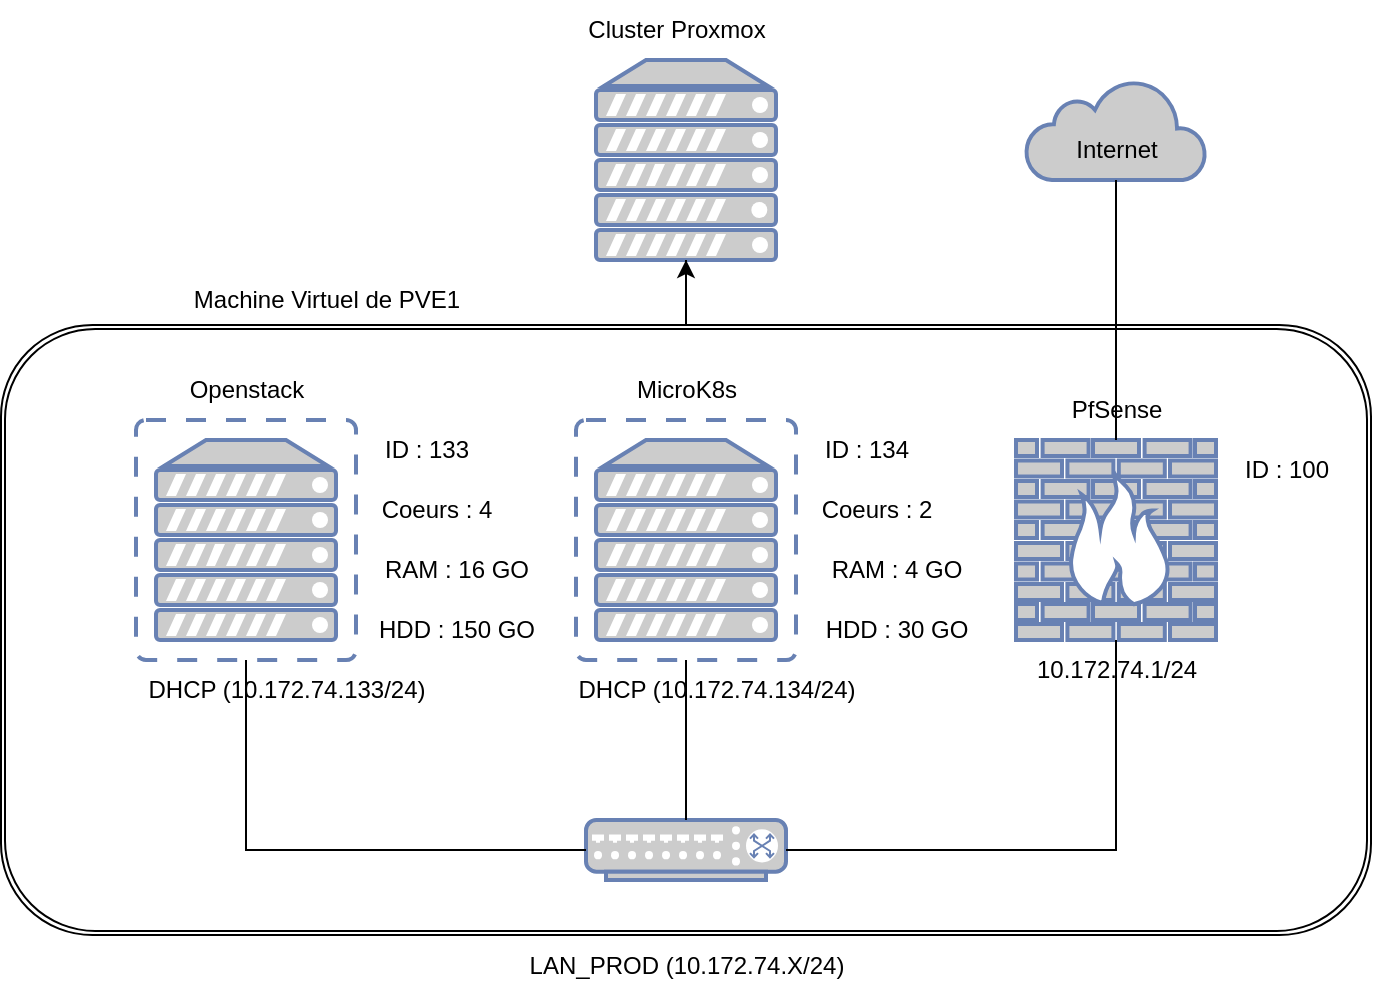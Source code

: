 <mxfile version="24.2.5" type="device">
  <diagram name="Page-1" id="bfe91b75-5d2c-26a0-9c1d-138518896778">
    <mxGraphModel dx="983" dy="861" grid="1" gridSize="10" guides="1" tooltips="1" connect="1" arrows="1" fold="1" page="1" pageScale="1" pageWidth="1100" pageHeight="850" background="#ffffff" math="0" shadow="0">
      <root>
        <mxCell id="0" />
        <mxCell id="1" parent="0" />
        <mxCell id="RV_iibHMH-iClOUSCZ5A-1" value="" style="fontColor=#0066CC;verticalAlign=top;verticalLabelPosition=bottom;labelPosition=center;align=center;html=1;outlineConnect=0;fillColor=#CCCCCC;strokeColor=#6881B3;gradientColor=none;gradientDirection=north;strokeWidth=2;shape=mxgraph.networks.server;" parent="1" vertex="1">
          <mxGeometry x="510" y="60" width="90" height="100" as="geometry" />
        </mxCell>
        <mxCell id="RV_iibHMH-iClOUSCZ5A-3" value="" style="shape=ext;double=1;rounded=1;whiteSpace=wrap;html=1;fillColor=#ffffff;strokeColor=#000000;" parent="1" vertex="1">
          <mxGeometry x="212.5" y="192.5" width="685" height="305" as="geometry" />
        </mxCell>
        <mxCell id="RV_iibHMH-iClOUSCZ5A-5" value="" style="fontColor=#0066CC;verticalAlign=top;verticalLabelPosition=bottom;labelPosition=center;align=center;html=1;outlineConnect=0;fillColor=#CCCCCC;strokeColor=#6881B3;gradientColor=none;gradientDirection=north;strokeWidth=2;shape=mxgraph.networks.virtual_server;" parent="1" vertex="1">
          <mxGeometry x="500" y="240" width="110" height="120" as="geometry" />
        </mxCell>
        <mxCell id="RV_iibHMH-iClOUSCZ5A-6" style="edgeStyle=orthogonalEdgeStyle;rounded=0;orthogonalLoop=1;jettySize=auto;html=1;exitX=0.5;exitY=0;exitDx=0;exitDy=0;entryX=0.5;entryY=1;entryDx=0;entryDy=0;entryPerimeter=0;" parent="1" source="RV_iibHMH-iClOUSCZ5A-3" target="RV_iibHMH-iClOUSCZ5A-1" edge="1">
          <mxGeometry relative="1" as="geometry" />
        </mxCell>
        <mxCell id="RV_iibHMH-iClOUSCZ5A-7" style="edgeStyle=orthogonalEdgeStyle;rounded=0;orthogonalLoop=1;jettySize=auto;html=1;exitX=0.5;exitY=0;exitDx=0;exitDy=0;entryX=0.5;entryY=1;entryDx=0;entryDy=0;entryPerimeter=0;strokeColor=#000000;endArrow=none;endFill=0;" parent="1" source="RV_iibHMH-iClOUSCZ5A-3" target="RV_iibHMH-iClOUSCZ5A-1" edge="1">
          <mxGeometry relative="1" as="geometry" />
        </mxCell>
        <mxCell id="RV_iibHMH-iClOUSCZ5A-10" value="&lt;font color=&quot;#000000&quot;&gt;MicroK8s&lt;/font&gt;" style="text;html=1;align=center;verticalAlign=middle;resizable=0;points=[];autosize=1;strokeColor=none;fillColor=none;" parent="1" vertex="1">
          <mxGeometry x="520" y="210" width="70" height="30" as="geometry" />
        </mxCell>
        <mxCell id="RV_iibHMH-iClOUSCZ5A-11" value="&lt;font color=&quot;#000000&quot;&gt;Cluster Proxmox&lt;/font&gt;" style="text;html=1;align=center;verticalAlign=middle;resizable=0;points=[];autosize=1;strokeColor=none;fillColor=none;" parent="1" vertex="1">
          <mxGeometry x="495" y="30" width="110" height="30" as="geometry" />
        </mxCell>
        <mxCell id="RV_iibHMH-iClOUSCZ5A-12" value="&lt;font color=&quot;#000000&quot;&gt;Machine Virtuel de PVE1&lt;/font&gt;" style="text;html=1;align=center;verticalAlign=middle;resizable=0;points=[];autosize=1;strokeColor=none;fillColor=none;" parent="1" vertex="1">
          <mxGeometry x="295" y="165" width="160" height="30" as="geometry" />
        </mxCell>
        <mxCell id="RV_iibHMH-iClOUSCZ5A-13" value="&lt;font color=&quot;#000000&quot;&gt;ID : 134&lt;/font&gt;&lt;span style=&quot;color: rgba(0, 0, 0, 0); font-family: monospace; font-size: 0px; text-align: start;&quot;&gt;%3CmxGraphModel%3E%3Croot%3E%3CmxCell%20id%3D%220%22%2F%3E%3CmxCell%20id%3D%221%22%20parent%3D%220%22%2F%3E%3CmxCell%20id%3D%222%22%20value%3D%22%26lt%3Bfont%20color%3D%26quot%3B%23000000%26quot%3B%26gt%3BPVE1%26lt%3B%2Ffont%26gt%3B%22%20style%3D%22text%3Bhtml%3D1%3Balign%3Dcenter%3BverticalAlign%3Dmiddle%3Bresizable%3D0%3Bpoints%3D%5B%5D%3Bautosize%3D1%3BstrokeColor%3Dnone%3BfillColor%3Dnone%3B%22%20vertex%3D%221%22%20parent%3D%221%22%3E%3CmxGeometry%20x%3D%22525%22%20y%3D%2230%22%20width%3D%2250%22%20height%3D%2230%22%20as%3D%22geometry%22%2F%3E%3C%2FmxCell%3E%3C%2Froot%3E%3C%2FmxGraphModel%3E&lt;/span&gt;" style="text;html=1;align=center;verticalAlign=middle;resizable=0;points=[];autosize=1;strokeColor=none;fillColor=none;" parent="1" vertex="1">
          <mxGeometry x="610" y="240" width="70" height="30" as="geometry" />
        </mxCell>
        <mxCell id="RV_iibHMH-iClOUSCZ5A-16" value="&lt;font color=&quot;#000000&quot;&gt;Coeurs : 2&lt;/font&gt;&lt;span style=&quot;color: rgba(0, 0, 0, 0); font-family: monospace; font-size: 0px; text-align: start;&quot;&gt;%3CmxGraphModel%3E%3Croot%3E%3CmxCell%20id%3D%220%22%2F%3E%3CmxCell%20id%3D%221%22%20parent%3D%220%22%2F%3E%3CmxCell%20id%3D%222%22%20value%3D%22%26lt%3Bfont%20color%3D%26quot%3B%23000000%26quot%3B%26gt%3BPVE1%26lt%3B%2Ffont%26gt%3B%22%20style%3D%22text%3Bhtml%3D1%3Balign%3Dcenter%3BverticalAlign%3Dmiddle%3Bresizable%3D0%3Bpoints%3D%5B%5D%3Bautosize%3D1%3BstrokeColor%3Dnone%3BfillColor%3Dnone%3B%22%20vertex%3D%221%22%20parent%3D%221%22%3E%3CmxGeometry%20x%3D%22525%22%20y%3D%2230%22%20width%3D%2250%22%20height%3D%2230%22%20as%3D%22geometry%22%2F%3E%3C%2FmxCell%3E%3C%2Froot%3E%3C%2FmxGraphModel%3&lt;/span&gt;" style="text;html=1;align=center;verticalAlign=middle;resizable=0;points=[];autosize=1;strokeColor=none;fillColor=none;" parent="1" vertex="1">
          <mxGeometry x="610" y="270" width="80" height="30" as="geometry" />
        </mxCell>
        <mxCell id="RV_iibHMH-iClOUSCZ5A-18" value="&lt;font color=&quot;#000000&quot;&gt;RAM : 4 GO&lt;/font&gt;&lt;span style=&quot;color: rgba(0, 0, 0, 0); font-family: monospace; font-size: 0px; text-align: start;&quot;&gt;%3CmxGraphModel%3E%3Croot%3E%3CmxCell%20id%3D%220%22%2F%3E%3CmxCell%20id%3D%221%22%20parent%3D%220%22%2F%3E%3CmxCell%20id%3D%222%22%20value%3D%22%26lt%3Bfont%20color%3D%26quot%3B%23000000%26quot%3B%26gt%3BPVE1%26lt%3B%2Ffont%26gt%3B%22%20style%3D%22text%3Bhtml%3D1%3Balign%3Dcenter%3BverticalAlign%3Dmiddle%3Bresizable%3D0%3Bpoints%3D%5B%5D%3Bautosize%3D1%3BstrokeColor%3Dnone%3BfillColor%3Dnone%3B%22%20vertex%3D%221%22%20parent%3D%221%22%3E%3CmxGeometry%20x%3D%22525%22%20y%3D%2230%22%20width%3D%2250%22%20height%3D%2230%22%20as%3D%22geometry%22%2F%3E%3C%2FmxCell%3E%3C%2Froot%3E%3C%2FmxGraphModel%3&lt;/span&gt;" style="text;html=1;align=center;verticalAlign=middle;resizable=0;points=[];autosize=1;strokeColor=none;fillColor=none;" parent="1" vertex="1">
          <mxGeometry x="615" y="300" width="90" height="30" as="geometry" />
        </mxCell>
        <mxCell id="RV_iibHMH-iClOUSCZ5A-19" value="&lt;font color=&quot;#000000&quot;&gt;HDD : 30 GO&lt;/font&gt;&lt;span style=&quot;color: rgba(0, 0, 0, 0); font-family: monospace; font-size: 0px; text-align: start;&quot;&gt;%3CmxGraphModel%3E%3Croot%3E%3CmxCell%20id%3D%220%22%2F%3E%3CmxCell%20id%3D%221%22%20parent%3D%220%22%2F%3E%3CmxCell%20id%3D%222%22%20value%3D%22%26lt%3Bfont%20color%3D%26quot%3B%23000000%26quot%3B%26gt%3BPVE1%26lt%3B%2Ffont%26gt%3B%22%20style%3D%22text%3Bhtml%3D1%3Balign%3Dcenter%3BverticalAlign%3Dmiddle%3Bresizable%3D0%3Bpoints%3D%5B%5D%3Bautosize%3D1%3BstrokeColor%3Dnone%3BfillColor%3Dnone%3B%22%20vertex%3D%221%22%20parent%3D%221%22%3E%3CmxGeometry%20x%3D%22525%22%20y%3D%2230%22%20width%3D%2250%22%20height%3D%2230%22%20as%3D%22geometry%22%2F%3E%3C%2FmxCell%3E%3C%2Froot%3E%3C%2FmxGraphModel%3E&lt;/span&gt;" style="text;html=1;align=center;verticalAlign=middle;resizable=0;points=[];autosize=1;strokeColor=none;fillColor=none;" parent="1" vertex="1">
          <mxGeometry x="615" y="330" width="90" height="30" as="geometry" />
        </mxCell>
        <mxCell id="RV_iibHMH-iClOUSCZ5A-24" value="" style="fontColor=#0066CC;verticalAlign=top;verticalLabelPosition=bottom;labelPosition=center;align=center;html=1;outlineConnect=0;fillColor=#CCCCCC;strokeColor=#6881B3;gradientColor=none;gradientDirection=north;strokeWidth=2;shape=mxgraph.networks.virtual_server;" parent="1" vertex="1">
          <mxGeometry x="280" y="240" width="110" height="120" as="geometry" />
        </mxCell>
        <mxCell id="RV_iibHMH-iClOUSCZ5A-25" value="&lt;font color=&quot;#000000&quot;&gt;Openstack&lt;/font&gt;" style="text;html=1;align=center;verticalAlign=middle;resizable=0;points=[];autosize=1;strokeColor=none;fillColor=none;" parent="1" vertex="1">
          <mxGeometry x="295" y="210" width="80" height="30" as="geometry" />
        </mxCell>
        <mxCell id="RV_iibHMH-iClOUSCZ5A-26" value="&lt;font color=&quot;#000000&quot;&gt;ID : 133&lt;/font&gt;&lt;span style=&quot;color: rgba(0, 0, 0, 0); font-family: monospace; font-size: 0px; text-align: start;&quot;&gt;%3CmxGraphModel%3E%3Croot%3E%3CmxCell%20id%3D%220%22%2F%3E%3CmxCell%20id%3D%221%22%20parent%3D%220%22%2F%3E%3CmxCell%20id%3D%222%22%20value%3D%22%26lt%3Bfont%20color%3D%26quot%3B%23000000%26quot%3B%26gt%3BPVE1%26lt%3B%2Ffont%26gt%3B%22%20style%3D%22text%3Bhtml%3D1%3Balign%3Dcenter%3BverticalAlign%3Dmiddle%3Bresizable%3D0%3Bpoints%3D%5B%5D%3Bautosize%3D1%3BstrokeColor%3Dnone%3BfillColor%3Dnone%3B%22%20vertex%3D%221%22%20parent%3D%221%22%3E%3CmxGeometry%20x%3D%22525%22%20y%3D%2230%22%20width%3D%2250%22%20height%3D%2230%22%20as%3D%22geometry%22%2F%3E%3C%2FmxCell%3E%3C%2Froot%3E%3C%2FmxGraphModel%3E&lt;/span&gt;" style="text;html=1;align=center;verticalAlign=middle;resizable=0;points=[];autosize=1;strokeColor=none;fillColor=none;" parent="1" vertex="1">
          <mxGeometry x="390" y="240" width="70" height="30" as="geometry" />
        </mxCell>
        <mxCell id="RV_iibHMH-iClOUSCZ5A-27" value="&lt;font color=&quot;#000000&quot;&gt;Coeurs : 4&lt;/font&gt;&lt;span style=&quot;color: rgba(0, 0, 0, 0); font-family: monospace; font-size: 0px; text-align: start;&quot;&gt;%3CmxGraphModel%3E%3Croot%3E%3CmxCell%20id%3D%220%22%2F%3E%3CmxCell%20id%3D%221%22%20parent%3D%220%22%2F%3E%3CmxCell%20id%3D%222%22%20value%3D%22%26lt%3Bfont%20color%3D%26quot%3B%23000000%26quot%3B%26gt%3BPVE1%26lt%3B%2Ffont%26gt%3B%22%20style%3D%22text%3Bhtml%3D1%3Balign%3Dcenter%3BverticalAlign%3Dmiddle%3Bresizable%3D0%3Bpoints%3D%5B%5D%3Bautosize%3D1%3BstrokeColor%3Dnone%3BfillColor%3Dnone%3B%22%20vertex%3D%221%22%20parent%3D%221%22%3E%3CmxGeometry%20x%3D%22525%22%20y%3D%2230%22%20width%3D%2250%22%20height%3D%2230%22%20as%3D%22geometry%22%2F%3E%3C%2FmxCell%3E%3C%2Froot%3E%3C%2FmxGraphModel%3E&lt;/span&gt;" style="text;html=1;align=center;verticalAlign=middle;resizable=0;points=[];autosize=1;strokeColor=none;fillColor=none;" parent="1" vertex="1">
          <mxGeometry x="390" y="270" width="80" height="30" as="geometry" />
        </mxCell>
        <mxCell id="RV_iibHMH-iClOUSCZ5A-28" value="&lt;font color=&quot;#000000&quot;&gt;RAM : 16 GO&lt;/font&gt;&lt;span style=&quot;color: rgba(0, 0, 0, 0); font-family: monospace; font-size: 0px; text-align: start;&quot;&gt;%3CmxGraphModel%3E%3Croot%3E%3CmxCell%20id%3D%220%22%2F%3E%3CmxCell%20id%3D%221%22%20parent%3D%220%22%2F%3E%3CmxCell%20id%3D%222%22%20value%3D%22%26lt%3Bfont%20color%3D%26quot%3B%23000000%26quot%3B%26gt%3BPVE1%26lt%3B%2Ffont%26gt%3B%22%20style%3D%22text%3Bhtml%3D1%3Balign%3Dcenter%3BverticalAlign%3Dmiddle%3Bresizable%3D0%3Bpoints%3D%5B%5D%3Bautosize%3D1%3BstrokeColor%3Dnone%3BfillColor%3Dnone%3B%22%20vertex%3D%221%22%20parent%3D%221%22%3E%3CmxGeometry%20x%3D%22525%22%20y%3D%2230%22%20width%3D%2250%22%20height%3D%2230%22%20as%3D%22geometry%22%2F%3E%3C%2FmxCell%3E%3C%2Froot%3E%3C%2FmxGraphModel%3E&lt;/span&gt;" style="text;html=1;align=center;verticalAlign=middle;resizable=0;points=[];autosize=1;strokeColor=none;fillColor=none;" parent="1" vertex="1">
          <mxGeometry x="390" y="300" width="100" height="30" as="geometry" />
        </mxCell>
        <mxCell id="RV_iibHMH-iClOUSCZ5A-29" value="&lt;font color=&quot;#000000&quot;&gt;HDD : 150 GO&lt;/font&gt;&lt;span style=&quot;color: rgba(0, 0, 0, 0); font-family: monospace; font-size: 0px; text-align: start;&quot;&gt;%3CmxGraphModel%3E%3Croot%3E%3CmxCell%20id%3D%220%22%2F%3E%3CmxCell%20id%3D%221%22%20parent%3D%220%22%2F%3E%3CmxCell%20id%3D%222%22%20value%3D%22%26lt%3Bfont%20color%3D%26quot%3B%23000000%26quot%3B%26gt%3BPVE1%26lt%3B%2Ffont%26gt%3B%22%20style%3D%22text%3Bhtml%3D1%3Balign%3Dcenter%3BverticalAlign%3Dmiddle%3Bresizable%3D0%3Bpoints%3D%5B%5D%3Bautosize%3D1%3BstrokeColor%3Dnone%3BfillColor%3Dnone%3B%22%20vertex%3D%221%22%20parent%3D%221%22%3E%3CmxGeometry%20x%3D%22525%22%20y%3D%2230%22%20width%3D%2250%22%20height%3D%2230%22%20as%3D%22geometry%22%2F%3E%3C%2FmxCell%3E%3C%2Froot%3E%3C%2FmxGraphModel%3E&lt;/span&gt;" style="text;html=1;align=center;verticalAlign=middle;resizable=0;points=[];autosize=1;strokeColor=none;fillColor=none;" parent="1" vertex="1">
          <mxGeometry x="390" y="330" width="100" height="30" as="geometry" />
        </mxCell>
        <mxCell id="RV_iibHMH-iClOUSCZ5A-30" value="" style="fontColor=#0066CC;verticalAlign=top;verticalLabelPosition=bottom;labelPosition=center;align=center;html=1;outlineConnect=0;fillColor=#CCCCCC;strokeColor=#6881B3;gradientColor=none;gradientDirection=north;strokeWidth=2;shape=mxgraph.networks.switch;" parent="1" vertex="1">
          <mxGeometry x="505" y="440" width="100" height="30" as="geometry" />
        </mxCell>
        <mxCell id="RV_iibHMH-iClOUSCZ5A-31" value="" style="fontColor=#0066CC;verticalAlign=top;verticalLabelPosition=bottom;labelPosition=center;align=center;html=1;outlineConnect=0;fillColor=#CCCCCC;strokeColor=#6881B3;gradientColor=none;gradientDirection=north;strokeWidth=2;shape=mxgraph.networks.firewall;" parent="1" vertex="1">
          <mxGeometry x="720" y="250" width="100" height="100" as="geometry" />
        </mxCell>
        <mxCell id="RV_iibHMH-iClOUSCZ5A-32" style="edgeStyle=orthogonalEdgeStyle;rounded=0;orthogonalLoop=1;jettySize=auto;html=1;exitX=0.5;exitY=1;exitDx=0;exitDy=0;exitPerimeter=0;" parent="1" source="RV_iibHMH-iClOUSCZ5A-24" target="RV_iibHMH-iClOUSCZ5A-24" edge="1">
          <mxGeometry relative="1" as="geometry" />
        </mxCell>
        <mxCell id="RV_iibHMH-iClOUSCZ5A-33" style="edgeStyle=orthogonalEdgeStyle;rounded=0;orthogonalLoop=1;jettySize=auto;html=1;exitX=0.5;exitY=1;exitDx=0;exitDy=0;exitPerimeter=0;entryX=0;entryY=0.5;entryDx=0;entryDy=0;entryPerimeter=0;strokeColor=#000000;endArrow=none;endFill=0;" parent="1" source="RV_iibHMH-iClOUSCZ5A-24" target="RV_iibHMH-iClOUSCZ5A-30" edge="1">
          <mxGeometry relative="1" as="geometry" />
        </mxCell>
        <mxCell id="RV_iibHMH-iClOUSCZ5A-34" style="edgeStyle=orthogonalEdgeStyle;rounded=0;orthogonalLoop=1;jettySize=auto;html=1;endArrow=none;endFill=0;strokeColor=#000000;" parent="1" source="RV_iibHMH-iClOUSCZ5A-5" target="RV_iibHMH-iClOUSCZ5A-30" edge="1">
          <mxGeometry relative="1" as="geometry">
            <mxPoint x="570" y="350" as="sourcePoint" />
            <mxPoint x="550" y="511.5" as="targetPoint" />
          </mxGeometry>
        </mxCell>
        <mxCell id="RV_iibHMH-iClOUSCZ5A-35" style="edgeStyle=orthogonalEdgeStyle;rounded=0;orthogonalLoop=1;jettySize=auto;html=1;exitX=1;exitY=0.5;exitDx=0;exitDy=0;exitPerimeter=0;entryX=0.5;entryY=1;entryDx=0;entryDy=0;entryPerimeter=0;strokeColor=#000000;endArrow=none;endFill=0;" parent="1" source="RV_iibHMH-iClOUSCZ5A-30" target="RV_iibHMH-iClOUSCZ5A-31" edge="1">
          <mxGeometry relative="1" as="geometry" />
        </mxCell>
        <mxCell id="RV_iibHMH-iClOUSCZ5A-36" value="" style="html=1;outlineConnect=0;fillColor=#CCCCCC;strokeColor=#6881B3;gradientColor=none;gradientDirection=north;strokeWidth=2;shape=mxgraph.networks.cloud;fontColor=#ffffff;" parent="1" vertex="1">
          <mxGeometry x="725" y="70" width="90" height="50" as="geometry" />
        </mxCell>
        <mxCell id="RV_iibHMH-iClOUSCZ5A-37" style="edgeStyle=orthogonalEdgeStyle;rounded=0;orthogonalLoop=1;jettySize=auto;html=1;exitX=0.5;exitY=0;exitDx=0;exitDy=0;exitPerimeter=0;entryX=0.5;entryY=1;entryDx=0;entryDy=0;entryPerimeter=0;strokeColor=#000000;endArrow=none;endFill=0;" parent="1" source="RV_iibHMH-iClOUSCZ5A-31" target="RV_iibHMH-iClOUSCZ5A-36" edge="1">
          <mxGeometry relative="1" as="geometry" />
        </mxCell>
        <mxCell id="RV_iibHMH-iClOUSCZ5A-38" value="&lt;font color=&quot;#000000&quot;&gt;DHCP (10.172.74.133/24)&lt;/font&gt;" style="text;html=1;align=center;verticalAlign=middle;resizable=0;points=[];autosize=1;strokeColor=none;fillColor=none;" parent="1" vertex="1">
          <mxGeometry x="275" y="360" width="160" height="30" as="geometry" />
        </mxCell>
        <mxCell id="RV_iibHMH-iClOUSCZ5A-39" value="&lt;font color=&quot;#000000&quot;&gt;DHCP (10.172.74.134/24)&lt;/font&gt;" style="text;html=1;align=center;verticalAlign=middle;resizable=0;points=[];autosize=1;strokeColor=none;fillColor=none;" parent="1" vertex="1">
          <mxGeometry x="490" y="360" width="160" height="30" as="geometry" />
        </mxCell>
        <mxCell id="RV_iibHMH-iClOUSCZ5A-40" value="&lt;font color=&quot;#000000&quot;&gt;LAN_PROD (10.172.74.X/24)&lt;/font&gt;" style="text;html=1;align=center;verticalAlign=middle;resizable=0;points=[];autosize=1;strokeColor=none;fillColor=none;" parent="1" vertex="1">
          <mxGeometry x="465" y="497.5" width="180" height="30" as="geometry" />
        </mxCell>
        <mxCell id="RV_iibHMH-iClOUSCZ5A-41" value="&lt;font color=&quot;#000000&quot;&gt;Internet&lt;/font&gt;" style="text;html=1;align=center;verticalAlign=middle;resizable=0;points=[];autosize=1;strokeColor=none;fillColor=none;" parent="1" vertex="1">
          <mxGeometry x="740" y="90" width="60" height="30" as="geometry" />
        </mxCell>
        <mxCell id="RV_iibHMH-iClOUSCZ5A-42" value="&lt;font color=&quot;#000000&quot;&gt;10.172.74.1/24&lt;/font&gt;" style="text;html=1;align=center;verticalAlign=middle;resizable=0;points=[];autosize=1;strokeColor=none;fillColor=none;" parent="1" vertex="1">
          <mxGeometry x="720" y="350" width="100" height="30" as="geometry" />
        </mxCell>
        <mxCell id="RV_iibHMH-iClOUSCZ5A-44" value="&lt;font color=&quot;#000000&quot;&gt;PfSense&lt;/font&gt;" style="text;html=1;align=center;verticalAlign=middle;resizable=0;points=[];autosize=1;strokeColor=none;fillColor=none;" parent="1" vertex="1">
          <mxGeometry x="735" y="220" width="70" height="30" as="geometry" />
        </mxCell>
        <mxCell id="RV_iibHMH-iClOUSCZ5A-47" value="&lt;font color=&quot;#000000&quot;&gt;ID : 100&lt;/font&gt;&lt;span style=&quot;color: rgba(0, 0, 0, 0); font-family: monospace; font-size: 0px; text-align: start;&quot;&gt;%3CmxGraphModel%3E%3Croot%3E%3CmxCell%20id%3D%220%22%2F%3E%3CmxCell%20id%3D%221%22%20parent%3D%220%22%2F%3E%3CmxCell%20id%3D%222%22%20value%3D%22%26lt%3Bfont%20color%3D%26quot%3B%23000000%26quot%3B%26gt%3BPVE1%26lt%3B%2Ffont%26gt%3B%22%20style%3D%22text%3Bhtml%3D1%3Balign%3Dcenter%3BverticalAlign%3Dmiddle%3Bresizable%3D0%3Bpoints%3D%5B%5D%3Bautosize%3D1%3BstrokeColor%3Dnone%3BfillColor%3Dnone%3B%22%20vertex%3D%221%22%20parent%3D%221%22%3E%3CmxGeometry%20x%3D%22525%22%20y%3D%2230%22%20width%3D%2250%22%20height%3D%2230%22%20as%3D%22geometry%22%2F%3E%3C%2FmxCell%3E%3C%2Froot%3E%3C%2FmxGraphModel%3E&lt;/span&gt;" style="text;html=1;align=center;verticalAlign=middle;resizable=0;points=[];autosize=1;strokeColor=none;fillColor=none;" parent="1" vertex="1">
          <mxGeometry x="820" y="250" width="70" height="30" as="geometry" />
        </mxCell>
      </root>
    </mxGraphModel>
  </diagram>
</mxfile>
